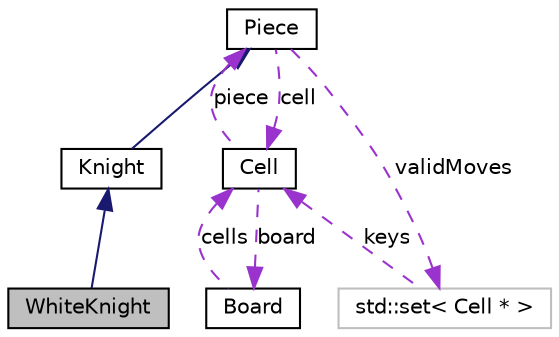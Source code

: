 digraph G
{
  bgcolor="transparent";
  edge [fontname="Helvetica",fontsize="10",labelfontname="Helvetica",labelfontsize="10"];
  node [fontname="Helvetica",fontsize="10",shape=record];
  Node1 [label="WhiteKnight",height=0.2,width=0.4,color="black", fillcolor="grey75", style="filled" fontcolor="black"];
  Node2 -> Node1 [dir=back,color="midnightblue",fontsize="10",style="solid",fontname="Helvetica"];
  Node2 [label="Knight",height=0.2,width=0.4,color="black",URL="$d5/d23/classKnight.html"];
  Node3 -> Node2 [dir=back,color="midnightblue",fontsize="10",style="solid",fontname="Helvetica"];
  Node3 [label="Piece",height=0.2,width=0.4,color="black",URL="$d5/df0/classPiece.html",tooltip="Virtual base class for all Piece objects."];
  Node4 -> Node3 [dir=back,color="darkorchid3",fontsize="10",style="dashed",label="cell",fontname="Helvetica"];
  Node4 [label="Cell",height=0.2,width=0.4,color="black",URL="$de/dfd/classCell.html",tooltip="An interface for the Cell class that holds a piece (real or empty)."];
  Node5 -> Node4 [dir=back,color="darkorchid3",fontsize="10",style="dashed",label="board",fontname="Helvetica"];
  Node5 [label="Board",height=0.2,width=0.4,color="black",URL="$de/d23/classBoard.html",tooltip="An interface for the Board class."];
  Node4 -> Node5 [dir=back,color="darkorchid3",fontsize="10",style="dashed",label="cells",fontname="Helvetica"];
  Node3 -> Node4 [dir=back,color="darkorchid3",fontsize="10",style="dashed",label="piece",fontname="Helvetica"];
  Node6 -> Node3 [dir=back,color="darkorchid3",fontsize="10",style="dashed",label="validMoves",fontname="Helvetica"];
  Node6 [label="std::set\< Cell * \>",height=0.2,width=0.4,color="grey75"];
  Node4 -> Node6 [dir=back,color="darkorchid3",fontsize="10",style="dashed",label="keys",fontname="Helvetica"];
}
